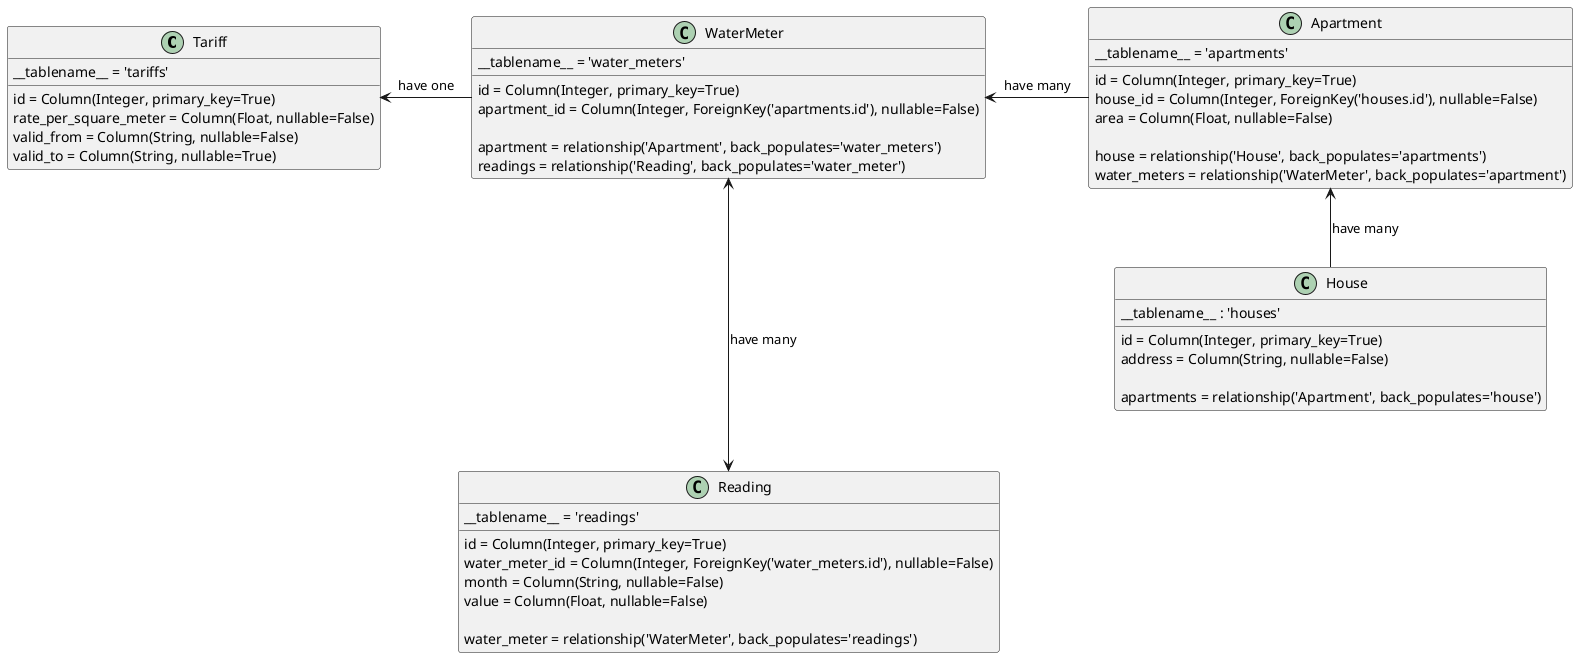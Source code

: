 @startuml



class Tariff {
    __tablename__ = 'tariffs'

    id = Column(Integer, primary_key=True)
    rate_per_square_meter = Column(Float, nullable=False)
    valid_from = Column(String, nullable=False)
    valid_to = Column(String, nullable=True)
}

class House {
    __tablename__ : 'houses'

    id = Column(Integer, primary_key=True)
    address = Column(String, nullable=False)

    apartments = relationship('Apartment', back_populates='house')
}

class Apartment {
    __tablename__ = 'apartments'

    id = Column(Integer, primary_key=True)
    house_id = Column(Integer, ForeignKey('houses.id'), nullable=False)
    area = Column(Float, nullable=False)

    house = relationship('House', back_populates='apartments')
    water_meters = relationship('WaterMeter', back_populates='apartment')
}

class WaterMeter {
  __tablename__ = 'water_meters'

    id = Column(Integer, primary_key=True)
    apartment_id = Column(Integer, ForeignKey('apartments.id'), nullable=False)

    apartment = relationship('Apartment', back_populates='water_meters')
    readings = relationship('Reading', back_populates='water_meter')
}

class Reading{
    __tablename__ = 'readings'

    id = Column(Integer, primary_key=True)
    water_meter_id = Column(Integer, ForeignKey('water_meters.id'), nullable=False)
    month = Column(String, nullable=False)
    value = Column(Float, nullable=False)

    water_meter = relationship('WaterMeter', back_populates='readings')
}

WaterMeter <-=-> Reading: have many
Tariff <- WaterMeter: have one
WaterMeter <= Apartment: have many
Apartment <== House: have many
@enduml

